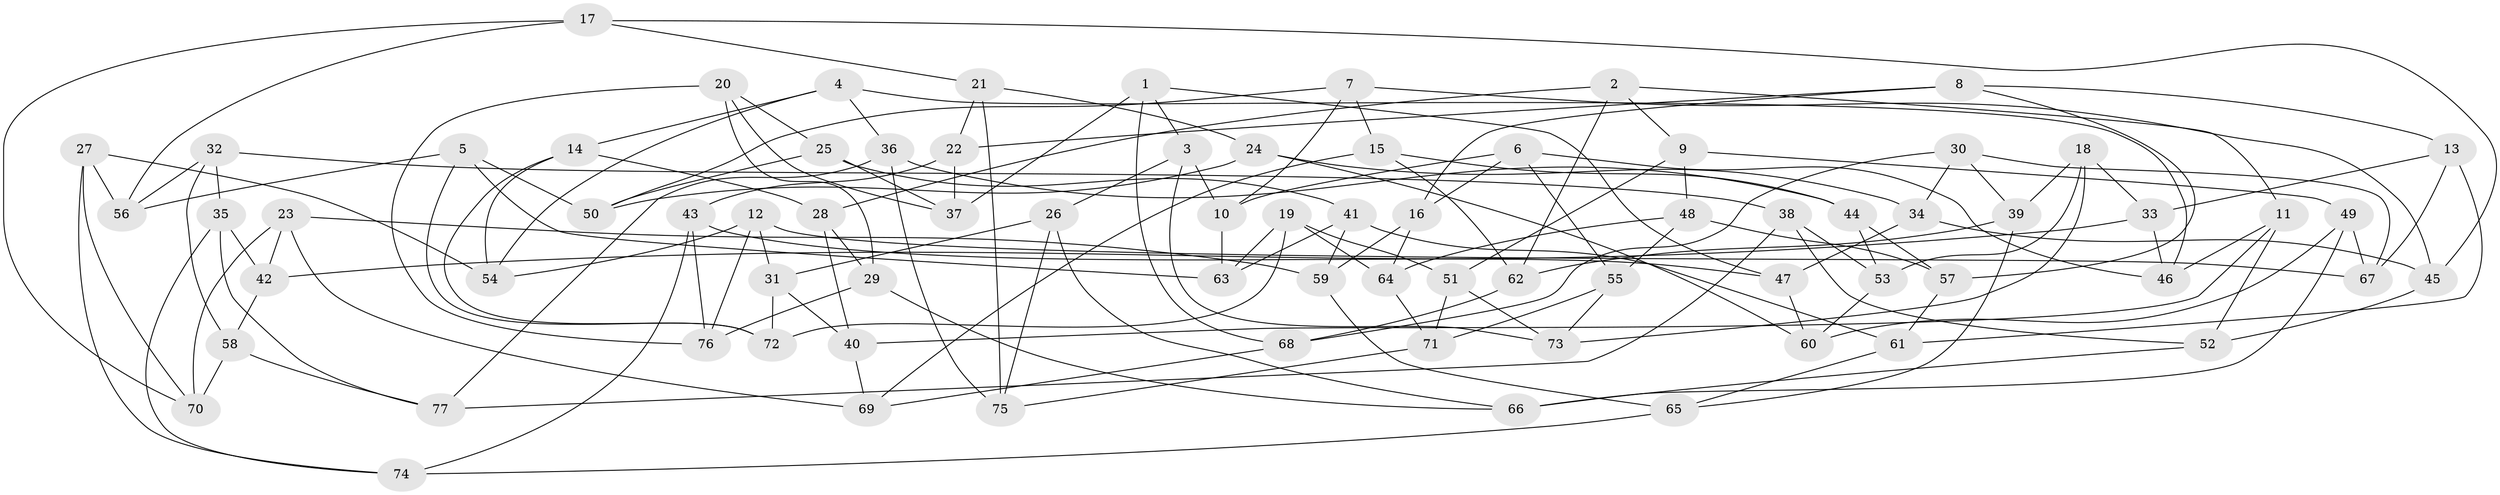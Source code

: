 // coarse degree distribution, {4: 0.16666666666666666, 6: 0.25, 7: 0.16666666666666666, 9: 0.16666666666666666, 8: 0.16666666666666666, 3: 0.08333333333333333}
// Generated by graph-tools (version 1.1) at 2025/53/03/04/25 22:53:45]
// undirected, 77 vertices, 154 edges
graph export_dot {
  node [color=gray90,style=filled];
  1;
  2;
  3;
  4;
  5;
  6;
  7;
  8;
  9;
  10;
  11;
  12;
  13;
  14;
  15;
  16;
  17;
  18;
  19;
  20;
  21;
  22;
  23;
  24;
  25;
  26;
  27;
  28;
  29;
  30;
  31;
  32;
  33;
  34;
  35;
  36;
  37;
  38;
  39;
  40;
  41;
  42;
  43;
  44;
  45;
  46;
  47;
  48;
  49;
  50;
  51;
  52;
  53;
  54;
  55;
  56;
  57;
  58;
  59;
  60;
  61;
  62;
  63;
  64;
  65;
  66;
  67;
  68;
  69;
  70;
  71;
  72;
  73;
  74;
  75;
  76;
  77;
  1 -- 3;
  1 -- 47;
  1 -- 68;
  1 -- 37;
  2 -- 9;
  2 -- 62;
  2 -- 28;
  2 -- 11;
  3 -- 10;
  3 -- 26;
  3 -- 73;
  4 -- 14;
  4 -- 54;
  4 -- 46;
  4 -- 36;
  5 -- 72;
  5 -- 63;
  5 -- 56;
  5 -- 50;
  6 -- 46;
  6 -- 16;
  6 -- 10;
  6 -- 55;
  7 -- 15;
  7 -- 10;
  7 -- 50;
  7 -- 45;
  8 -- 13;
  8 -- 57;
  8 -- 22;
  8 -- 16;
  9 -- 49;
  9 -- 48;
  9 -- 51;
  10 -- 63;
  11 -- 46;
  11 -- 40;
  11 -- 52;
  12 -- 31;
  12 -- 67;
  12 -- 54;
  12 -- 76;
  13 -- 67;
  13 -- 33;
  13 -- 61;
  14 -- 72;
  14 -- 28;
  14 -- 54;
  15 -- 69;
  15 -- 44;
  15 -- 62;
  16 -- 64;
  16 -- 59;
  17 -- 56;
  17 -- 45;
  17 -- 70;
  17 -- 21;
  18 -- 33;
  18 -- 39;
  18 -- 53;
  18 -- 73;
  19 -- 64;
  19 -- 51;
  19 -- 63;
  19 -- 72;
  20 -- 37;
  20 -- 25;
  20 -- 76;
  20 -- 29;
  21 -- 22;
  21 -- 75;
  21 -- 24;
  22 -- 43;
  22 -- 37;
  23 -- 69;
  23 -- 59;
  23 -- 42;
  23 -- 70;
  24 -- 60;
  24 -- 50;
  24 -- 34;
  25 -- 50;
  25 -- 41;
  25 -- 37;
  26 -- 66;
  26 -- 75;
  26 -- 31;
  27 -- 70;
  27 -- 54;
  27 -- 74;
  27 -- 56;
  28 -- 40;
  28 -- 29;
  29 -- 66;
  29 -- 76;
  30 -- 34;
  30 -- 67;
  30 -- 39;
  30 -- 68;
  31 -- 72;
  31 -- 40;
  32 -- 35;
  32 -- 58;
  32 -- 56;
  32 -- 38;
  33 -- 46;
  33 -- 42;
  34 -- 47;
  34 -- 45;
  35 -- 42;
  35 -- 74;
  35 -- 77;
  36 -- 77;
  36 -- 75;
  36 -- 44;
  38 -- 52;
  38 -- 77;
  38 -- 53;
  39 -- 62;
  39 -- 65;
  40 -- 69;
  41 -- 63;
  41 -- 59;
  41 -- 61;
  42 -- 58;
  43 -- 74;
  43 -- 47;
  43 -- 76;
  44 -- 57;
  44 -- 53;
  45 -- 52;
  47 -- 60;
  48 -- 64;
  48 -- 57;
  48 -- 55;
  49 -- 66;
  49 -- 60;
  49 -- 67;
  51 -- 71;
  51 -- 73;
  52 -- 66;
  53 -- 60;
  55 -- 73;
  55 -- 71;
  57 -- 61;
  58 -- 70;
  58 -- 77;
  59 -- 65;
  61 -- 65;
  62 -- 68;
  64 -- 71;
  65 -- 74;
  68 -- 69;
  71 -- 75;
}
